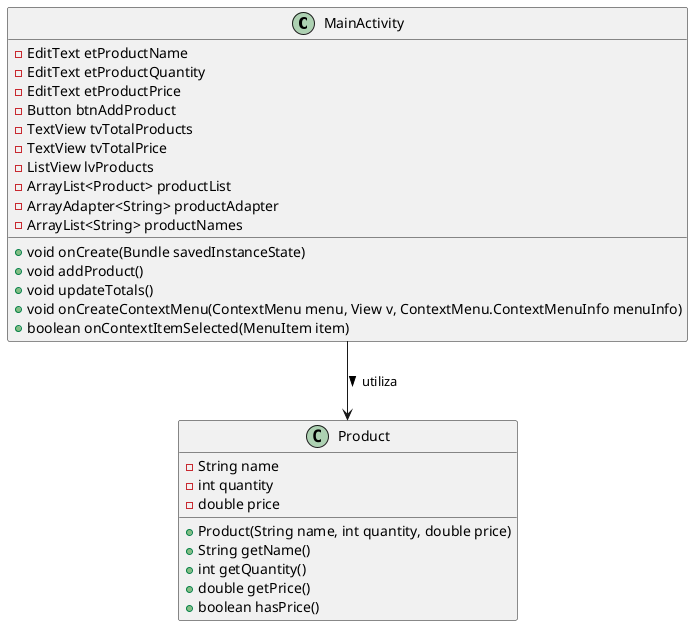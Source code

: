 @startuml
class MainActivity {
    - EditText etProductName
    - EditText etProductQuantity
    - EditText etProductPrice
    - Button btnAddProduct
    - TextView tvTotalProducts
    - TextView tvTotalPrice
    - ListView lvProducts
    - ArrayList<Product> productList
    - ArrayAdapter<String> productAdapter
    - ArrayList<String> productNames
    + void onCreate(Bundle savedInstanceState)
    + void addProduct()
    + void updateTotals()
    + void onCreateContextMenu(ContextMenu menu, View v, ContextMenu.ContextMenuInfo menuInfo)
    + boolean onContextItemSelected(MenuItem item)
}

class Product {
    - String name
    - int quantity
    - double price
    + Product(String name, int quantity, double price)
    + String getName()
    + int getQuantity()
    + double getPrice()
    + boolean hasPrice()
}

MainActivity --> Product : utiliza >
@enduml
